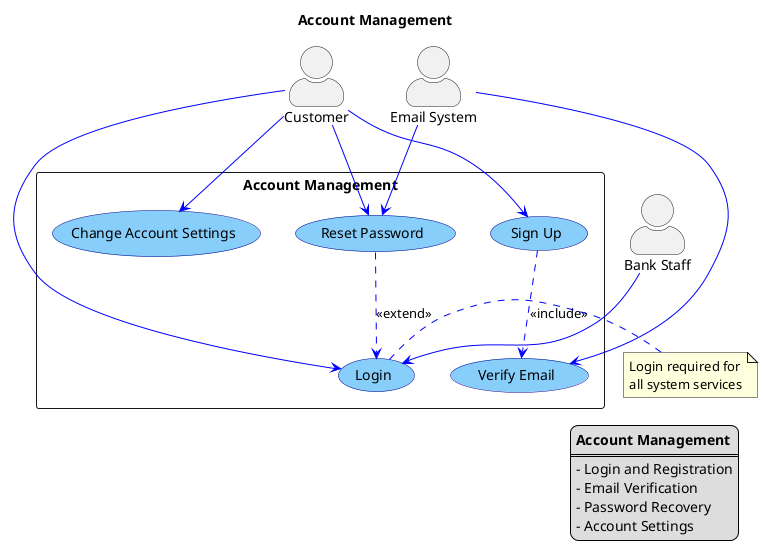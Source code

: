 @startuml Account Management Use Cases

skinparam actorStyle awesome
skinparam usecase {
  BackgroundColor LightSkyBlue
  BorderColor DarkBlue
  ArrowColor Blue
}

title "Account Management"

actor "Customer" as customer
actor "Bank Staff" as staff
actor "Email System" as email

rectangle "Account Management" {
  usecase "Login" as UC1
  usecase "Sign Up" as UC1_1
  usecase "Verify Email" as UC1_2
  usecase "Reset Password" as UC1_3
  usecase "Change Account Settings" as UC18
}

customer --> UC1
customer --> UC1_1
customer --> UC1_3
customer --> UC18

staff --> UC1

email --> UC1_2
email --> UC1_3

UC1_1 ..> UC1_2 : <<include>>
UC1_3 ..> UC1 : <<extend>>

note right of UC1
  Login required for
  all system services
end note

legend right
  **Account Management**
  ====
  - Login and Registration
  - Email Verification
  - Password Recovery
  - Account Settings
endlegend

@enduml 